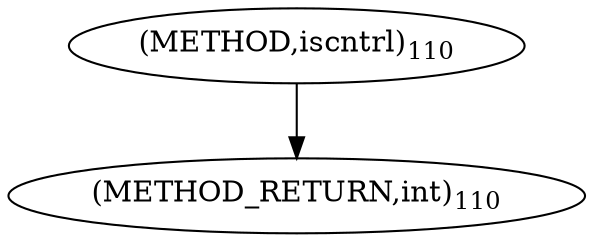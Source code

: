 digraph "iscntrl" {  
"2939" [label = <(METHOD,iscntrl)<SUB>110</SUB>> ]
"2941" [label = <(METHOD_RETURN,int)<SUB>110</SUB>> ]
  "2939" -> "2941" 
}
